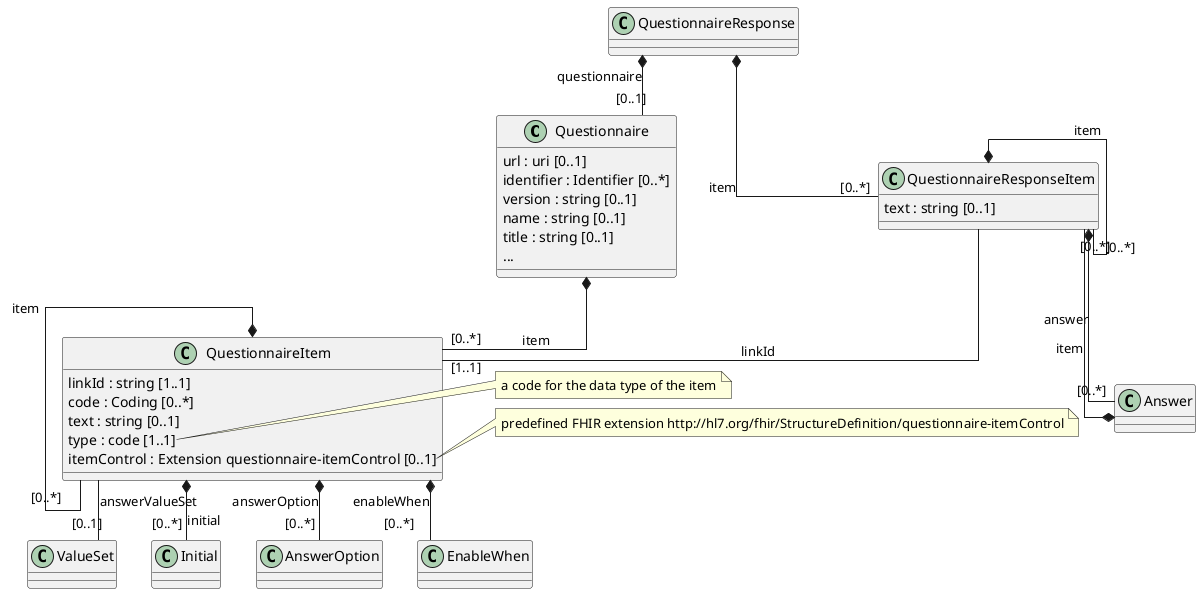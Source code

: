@startuml
' ========================================
' start: configuration
' ========================================

skinparam linetype ortho

' ========================================
' end: configuration
' ========================================

' ========================================
' start: definition of entities/classes
' ========================================

class Questionnaire {
  url : uri [0..1]
  identifier : Identifier [0..*]
  version : string [0..1]
  name : string [0..1]
  title : string [0..1]
  ...
}

class QuestionnaireItem {
  linkId : string [1..1]
  code : Coding [0..*]
  text : string [0..1]
  type : code [1..1]
  itemControl : Extension questionnaire-itemControl [0..1]
}


class QuestionnaireResponseItem {
  text : string [0..1]
}

class ValueSet {
  }

' ========================================
' end: definition of entities/classes
' ========================================

' ========================================
' start: definition of notes
' ========================================

note right of QuestionnaireItem::type
  a code for the data type of the item
end note

note right of QuestionnaireItem::itemControl
  predefined FHIR extension http://hl7.org/fhir/StructureDefinition/questionnaire-itemControl
end note

' ========================================
' end: definition of notes
' ========================================


' ========================================
' start: definition of associations
' ========================================

Questionnaire *-- "[0..*]" QuestionnaireItem : item
QuestionnaireItem *-- "[0..*]" QuestionnaireItem : item
QuestionnaireItem *-- "[0..*]" Initial : initial
QuestionnaireItem *-- "[0..*]" AnswerOption : answerOption
QuestionnaireItem *-- "[0..*]" EnableWhen : enableWhen
QuestionnaireItem -- "[0..1]" ValueSet : answerValueSet


QuestionnaireResponse *-- "[0..1]" Questionnaire : questionnaire
QuestionnaireResponse *-- "[0..*]" QuestionnaireResponseItem : item
QuestionnaireResponseItem *-- "[0..*]" QuestionnaireResponseItem : item
QuestionnaireResponseItem -- "[1..1]" QuestionnaireItem : linkId
QuestionnaireResponseItem *-- "[0..*]" Answer : answer
Answer *-- "[0..*]" QuestionnaireResponseItem : item

' ========================================
' end: definition of associations
' ========================================
@enduml
